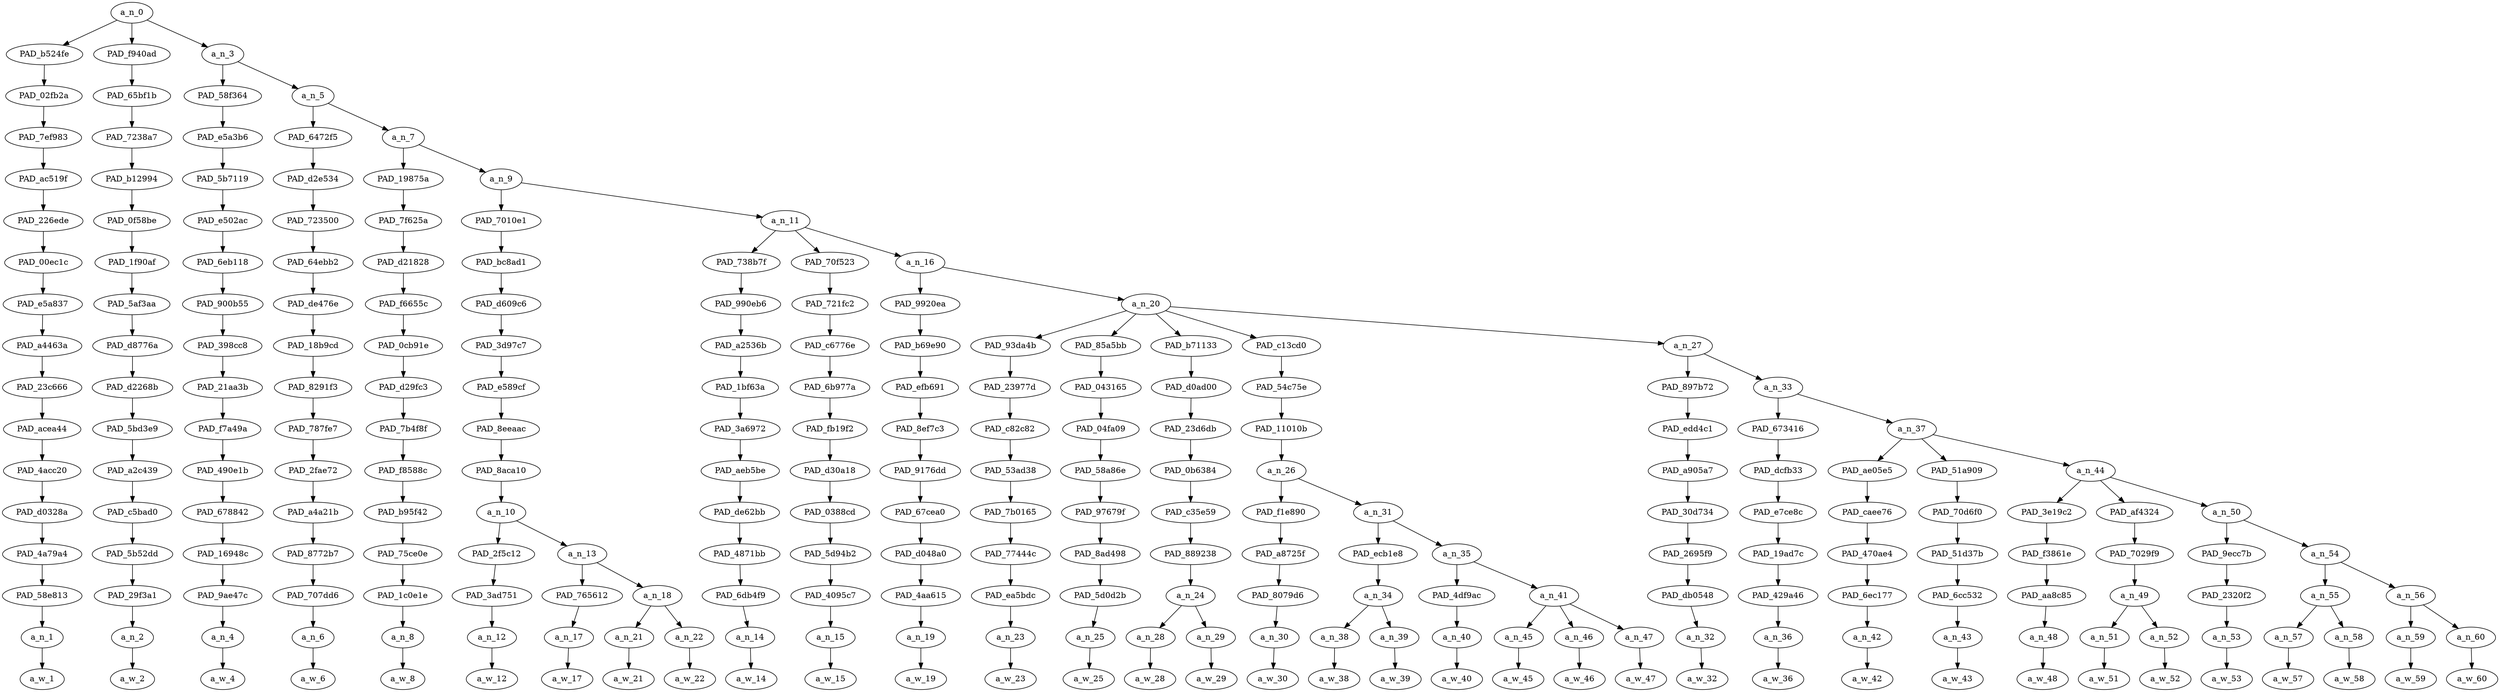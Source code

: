 strict digraph "" {
	a_n_0	[div_dir=1,
		index=0,
		level=16,
		pos="1.432836612654321,16!",
		text_span="[0, 1, 2, 3, 4, 5, 6, 7, 8, 9, 10, 11, 12, 13, 14, 15, 16, 17, 18, 19, 20, 21, 22, 23, 24, 25, 26, 27, 28, 29, 30, 31, 32, 33, 34]",
		value=1.00000000];
	PAD_b524fe	[div_dir=1,
		index=0,
		level=15,
		pos="0.0,15!",
		text_span="[0]",
		value=0.04572915];
	a_n_0 -> PAD_b524fe;
	PAD_f940ad	[div_dir=1,
		index=1,
		level=15,
		pos="1.0,15!",
		text_span="[1]",
		value=0.02197828];
	a_n_0 -> PAD_f940ad;
	a_n_3	[div_dir=1,
		index=2,
		level=15,
		pos="3.298509837962963,15!",
		text_span="[2, 3, 4, 5, 6, 7, 8, 9, 10, 11, 12, 13, 14, 15, 16, 17, 18, 19, 20, 21, 22, 23, 24, 25, 26, 27, 28, 29, 30, 31, 32, 33, 34]",
		value=0.93176189];
	a_n_0 -> a_n_3;
	PAD_02fb2a	[div_dir=1,
		index=0,
		level=14,
		pos="0.0,14!",
		text_span="[0]",
		value=0.04572915];
	PAD_b524fe -> PAD_02fb2a;
	PAD_7ef983	[div_dir=1,
		index=0,
		level=13,
		pos="0.0,13!",
		text_span="[0]",
		value=0.04572915];
	PAD_02fb2a -> PAD_7ef983;
	PAD_ac519f	[div_dir=1,
		index=0,
		level=12,
		pos="0.0,12!",
		text_span="[0]",
		value=0.04572915];
	PAD_7ef983 -> PAD_ac519f;
	PAD_226ede	[div_dir=1,
		index=0,
		level=11,
		pos="0.0,11!",
		text_span="[0]",
		value=0.04572915];
	PAD_ac519f -> PAD_226ede;
	PAD_00ec1c	[div_dir=1,
		index=0,
		level=10,
		pos="0.0,10!",
		text_span="[0]",
		value=0.04572915];
	PAD_226ede -> PAD_00ec1c;
	PAD_e5a837	[div_dir=1,
		index=0,
		level=9,
		pos="0.0,9!",
		text_span="[0]",
		value=0.04572915];
	PAD_00ec1c -> PAD_e5a837;
	PAD_a4463a	[div_dir=1,
		index=0,
		level=8,
		pos="0.0,8!",
		text_span="[0]",
		value=0.04572915];
	PAD_e5a837 -> PAD_a4463a;
	PAD_23c666	[div_dir=1,
		index=0,
		level=7,
		pos="0.0,7!",
		text_span="[0]",
		value=0.04572915];
	PAD_a4463a -> PAD_23c666;
	PAD_acea44	[div_dir=1,
		index=0,
		level=6,
		pos="0.0,6!",
		text_span="[0]",
		value=0.04572915];
	PAD_23c666 -> PAD_acea44;
	PAD_4acc20	[div_dir=1,
		index=0,
		level=5,
		pos="0.0,5!",
		text_span="[0]",
		value=0.04572915];
	PAD_acea44 -> PAD_4acc20;
	PAD_d0328a	[div_dir=1,
		index=0,
		level=4,
		pos="0.0,4!",
		text_span="[0]",
		value=0.04572915];
	PAD_4acc20 -> PAD_d0328a;
	PAD_4a79a4	[div_dir=1,
		index=0,
		level=3,
		pos="0.0,3!",
		text_span="[0]",
		value=0.04572915];
	PAD_d0328a -> PAD_4a79a4;
	PAD_58e813	[div_dir=1,
		index=0,
		level=2,
		pos="0.0,2!",
		text_span="[0]",
		value=0.04572915];
	PAD_4a79a4 -> PAD_58e813;
	a_n_1	[div_dir=1,
		index=0,
		level=1,
		pos="0.0,1!",
		text_span="[0]",
		value=0.04572915];
	PAD_58e813 -> a_n_1;
	a_w_1	[div_dir=0,
		index=0,
		level=0,
		pos="0,0!",
		text_span="[0]",
		value=yes];
	a_n_1 -> a_w_1;
	PAD_65bf1b	[div_dir=1,
		index=1,
		level=14,
		pos="1.0,14!",
		text_span="[1]",
		value=0.02197828];
	PAD_f940ad -> PAD_65bf1b;
	PAD_7238a7	[div_dir=1,
		index=1,
		level=13,
		pos="1.0,13!",
		text_span="[1]",
		value=0.02197828];
	PAD_65bf1b -> PAD_7238a7;
	PAD_b12994	[div_dir=1,
		index=1,
		level=12,
		pos="1.0,12!",
		text_span="[1]",
		value=0.02197828];
	PAD_7238a7 -> PAD_b12994;
	PAD_0f58be	[div_dir=1,
		index=1,
		level=11,
		pos="1.0,11!",
		text_span="[1]",
		value=0.02197828];
	PAD_b12994 -> PAD_0f58be;
	PAD_1f90af	[div_dir=1,
		index=1,
		level=10,
		pos="1.0,10!",
		text_span="[1]",
		value=0.02197828];
	PAD_0f58be -> PAD_1f90af;
	PAD_5af3aa	[div_dir=1,
		index=1,
		level=9,
		pos="1.0,9!",
		text_span="[1]",
		value=0.02197828];
	PAD_1f90af -> PAD_5af3aa;
	PAD_d8776a	[div_dir=1,
		index=1,
		level=8,
		pos="1.0,8!",
		text_span="[1]",
		value=0.02197828];
	PAD_5af3aa -> PAD_d8776a;
	PAD_d2268b	[div_dir=1,
		index=1,
		level=7,
		pos="1.0,7!",
		text_span="[1]",
		value=0.02197828];
	PAD_d8776a -> PAD_d2268b;
	PAD_5bd3e9	[div_dir=1,
		index=1,
		level=6,
		pos="1.0,6!",
		text_span="[1]",
		value=0.02197828];
	PAD_d2268b -> PAD_5bd3e9;
	PAD_a2c439	[div_dir=1,
		index=1,
		level=5,
		pos="1.0,5!",
		text_span="[1]",
		value=0.02197828];
	PAD_5bd3e9 -> PAD_a2c439;
	PAD_c5bad0	[div_dir=1,
		index=1,
		level=4,
		pos="1.0,4!",
		text_span="[1]",
		value=0.02197828];
	PAD_a2c439 -> PAD_c5bad0;
	PAD_5b52dd	[div_dir=1,
		index=1,
		level=3,
		pos="1.0,3!",
		text_span="[1]",
		value=0.02197828];
	PAD_c5bad0 -> PAD_5b52dd;
	PAD_29f3a1	[div_dir=1,
		index=1,
		level=2,
		pos="1.0,2!",
		text_span="[1]",
		value=0.02197828];
	PAD_5b52dd -> PAD_29f3a1;
	a_n_2	[div_dir=1,
		index=1,
		level=1,
		pos="1.0,1!",
		text_span="[1]",
		value=0.02197828];
	PAD_29f3a1 -> a_n_2;
	a_w_2	[div_dir=0,
		index=1,
		level=0,
		pos="1,0!",
		text_span="[1]",
		value=i];
	a_n_2 -> a_w_2;
	PAD_58f364	[div_dir=1,
		index=2,
		level=14,
		pos="2.0,14!",
		text_span="[2]",
		value=0.01793480];
	a_n_3 -> PAD_58f364;
	a_n_5	[div_dir=1,
		index=3,
		level=14,
		pos="4.597019675925926,14!",
		text_span="[3, 4, 5, 6, 7, 8, 9, 10, 11, 12, 13, 14, 15, 16, 17, 18, 19, 20, 21, 22, 23, 24, 25, 26, 27, 28, 29, 30, 31, 32, 33, 34]",
		value=0.91338262];
	a_n_3 -> a_n_5;
	PAD_e5a3b6	[div_dir=1,
		index=2,
		level=13,
		pos="2.0,13!",
		text_span="[2]",
		value=0.01793480];
	PAD_58f364 -> PAD_e5a3b6;
	PAD_5b7119	[div_dir=1,
		index=2,
		level=12,
		pos="2.0,12!",
		text_span="[2]",
		value=0.01793480];
	PAD_e5a3b6 -> PAD_5b7119;
	PAD_e502ac	[div_dir=1,
		index=2,
		level=11,
		pos="2.0,11!",
		text_span="[2]",
		value=0.01793480];
	PAD_5b7119 -> PAD_e502ac;
	PAD_6eb118	[div_dir=1,
		index=2,
		level=10,
		pos="2.0,10!",
		text_span="[2]",
		value=0.01793480];
	PAD_e502ac -> PAD_6eb118;
	PAD_900b55	[div_dir=1,
		index=2,
		level=9,
		pos="2.0,9!",
		text_span="[2]",
		value=0.01793480];
	PAD_6eb118 -> PAD_900b55;
	PAD_398cc8	[div_dir=1,
		index=2,
		level=8,
		pos="2.0,8!",
		text_span="[2]",
		value=0.01793480];
	PAD_900b55 -> PAD_398cc8;
	PAD_21aa3b	[div_dir=1,
		index=2,
		level=7,
		pos="2.0,7!",
		text_span="[2]",
		value=0.01793480];
	PAD_398cc8 -> PAD_21aa3b;
	PAD_f7a49a	[div_dir=1,
		index=2,
		level=6,
		pos="2.0,6!",
		text_span="[2]",
		value=0.01793480];
	PAD_21aa3b -> PAD_f7a49a;
	PAD_490e1b	[div_dir=1,
		index=2,
		level=5,
		pos="2.0,5!",
		text_span="[2]",
		value=0.01793480];
	PAD_f7a49a -> PAD_490e1b;
	PAD_678842	[div_dir=1,
		index=2,
		level=4,
		pos="2.0,4!",
		text_span="[2]",
		value=0.01793480];
	PAD_490e1b -> PAD_678842;
	PAD_16948c	[div_dir=1,
		index=2,
		level=3,
		pos="2.0,3!",
		text_span="[2]",
		value=0.01793480];
	PAD_678842 -> PAD_16948c;
	PAD_9ae47c	[div_dir=1,
		index=2,
		level=2,
		pos="2.0,2!",
		text_span="[2]",
		value=0.01793480];
	PAD_16948c -> PAD_9ae47c;
	a_n_4	[div_dir=1,
		index=2,
		level=1,
		pos="2.0,1!",
		text_span="[2]",
		value=0.01793480];
	PAD_9ae47c -> a_n_4;
	a_w_4	[div_dir=0,
		index=2,
		level=0,
		pos="2,0!",
		text_span="[2]",
		value=am];
	a_n_4 -> a_w_4;
	PAD_6472f5	[div_dir=1,
		index=3,
		level=13,
		pos="3.0,13!",
		text_span="[3]",
		value=0.01693119];
	a_n_5 -> PAD_6472f5;
	a_n_7	[div_dir=1,
		index=4,
		level=13,
		pos="6.194039351851853,13!",
		text_span="[4, 5, 6, 7, 8, 9, 10, 11, 12, 13, 14, 15, 16, 17, 18, 19, 20, 21, 22, 23, 24, 25, 26, 27, 28, 29, 30, 31, 32, 33, 34]",
		value=0.89601493];
	a_n_5 -> a_n_7;
	PAD_d2e534	[div_dir=1,
		index=3,
		level=12,
		pos="3.0,12!",
		text_span="[3]",
		value=0.01693119];
	PAD_6472f5 -> PAD_d2e534;
	PAD_723500	[div_dir=1,
		index=3,
		level=11,
		pos="3.0,11!",
		text_span="[3]",
		value=0.01693119];
	PAD_d2e534 -> PAD_723500;
	PAD_64ebb2	[div_dir=1,
		index=3,
		level=10,
		pos="3.0,10!",
		text_span="[3]",
		value=0.01693119];
	PAD_723500 -> PAD_64ebb2;
	PAD_de476e	[div_dir=1,
		index=3,
		level=9,
		pos="3.0,9!",
		text_span="[3]",
		value=0.01693119];
	PAD_64ebb2 -> PAD_de476e;
	PAD_18b9cd	[div_dir=1,
		index=3,
		level=8,
		pos="3.0,8!",
		text_span="[3]",
		value=0.01693119];
	PAD_de476e -> PAD_18b9cd;
	PAD_8291f3	[div_dir=1,
		index=3,
		level=7,
		pos="3.0,7!",
		text_span="[3]",
		value=0.01693119];
	PAD_18b9cd -> PAD_8291f3;
	PAD_787fe7	[div_dir=1,
		index=3,
		level=6,
		pos="3.0,6!",
		text_span="[3]",
		value=0.01693119];
	PAD_8291f3 -> PAD_787fe7;
	PAD_2fae72	[div_dir=1,
		index=3,
		level=5,
		pos="3.0,5!",
		text_span="[3]",
		value=0.01693119];
	PAD_787fe7 -> PAD_2fae72;
	PAD_a4a21b	[div_dir=1,
		index=3,
		level=4,
		pos="3.0,4!",
		text_span="[3]",
		value=0.01693119];
	PAD_2fae72 -> PAD_a4a21b;
	PAD_8772b7	[div_dir=1,
		index=3,
		level=3,
		pos="3.0,3!",
		text_span="[3]",
		value=0.01693119];
	PAD_a4a21b -> PAD_8772b7;
	PAD_707dd6	[div_dir=1,
		index=3,
		level=2,
		pos="3.0,2!",
		text_span="[3]",
		value=0.01693119];
	PAD_8772b7 -> PAD_707dd6;
	a_n_6	[div_dir=1,
		index=3,
		level=1,
		pos="3.0,1!",
		text_span="[3]",
		value=0.01693119];
	PAD_707dd6 -> a_n_6;
	a_w_6	[div_dir=0,
		index=3,
		level=0,
		pos="3,0!",
		text_span="[3]",
		value=sure];
	a_n_6 -> a_w_6;
	PAD_19875a	[div_dir=1,
		index=4,
		level=12,
		pos="4.0,12!",
		text_span="[4]",
		value=0.01624792];
	a_n_7 -> PAD_19875a;
	a_n_9	[div_dir=1,
		index=5,
		level=12,
		pos="8.388078703703705,12!",
		text_span="[5, 6, 7, 8, 9, 10, 11, 12, 13, 14, 15, 16, 17, 18, 19, 20, 21, 22, 23, 24, 25, 26, 27, 28, 29, 30, 31, 32, 33, 34]",
		value=0.87933025];
	a_n_7 -> a_n_9;
	PAD_7f625a	[div_dir=1,
		index=4,
		level=11,
		pos="4.0,11!",
		text_span="[4]",
		value=0.01624792];
	PAD_19875a -> PAD_7f625a;
	PAD_d21828	[div_dir=1,
		index=4,
		level=10,
		pos="4.0,10!",
		text_span="[4]",
		value=0.01624792];
	PAD_7f625a -> PAD_d21828;
	PAD_f6655c	[div_dir=1,
		index=4,
		level=9,
		pos="4.0,9!",
		text_span="[4]",
		value=0.01624792];
	PAD_d21828 -> PAD_f6655c;
	PAD_0cb91e	[div_dir=1,
		index=4,
		level=8,
		pos="4.0,8!",
		text_span="[4]",
		value=0.01624792];
	PAD_f6655c -> PAD_0cb91e;
	PAD_d29fc3	[div_dir=1,
		index=4,
		level=7,
		pos="4.0,7!",
		text_span="[4]",
		value=0.01624792];
	PAD_0cb91e -> PAD_d29fc3;
	PAD_7b4f8f	[div_dir=1,
		index=4,
		level=6,
		pos="4.0,6!",
		text_span="[4]",
		value=0.01624792];
	PAD_d29fc3 -> PAD_7b4f8f;
	PAD_f8588c	[div_dir=1,
		index=4,
		level=5,
		pos="4.0,5!",
		text_span="[4]",
		value=0.01624792];
	PAD_7b4f8f -> PAD_f8588c;
	PAD_b95f42	[div_dir=1,
		index=4,
		level=4,
		pos="4.0,4!",
		text_span="[4]",
		value=0.01624792];
	PAD_f8588c -> PAD_b95f42;
	PAD_75ce0e	[div_dir=1,
		index=4,
		level=3,
		pos="4.0,3!",
		text_span="[4]",
		value=0.01624792];
	PAD_b95f42 -> PAD_75ce0e;
	PAD_1c0e1e	[div_dir=1,
		index=4,
		level=2,
		pos="4.0,2!",
		text_span="[4]",
		value=0.01624792];
	PAD_75ce0e -> PAD_1c0e1e;
	a_n_8	[div_dir=1,
		index=4,
		level=1,
		pos="4.0,1!",
		text_span="[4]",
		value=0.01624792];
	PAD_1c0e1e -> a_n_8;
	a_w_8	[div_dir=0,
		index=4,
		level=0,
		pos="4,0!",
		text_span="[4]",
		value=that];
	a_n_8 -> a_w_8;
	PAD_7010e1	[div_dir=1,
		index=5,
		level=11,
		pos="5.875,11!",
		text_span="[5, 6, 7, 8]",
		value=0.22689272];
	a_n_9 -> PAD_7010e1;
	a_n_11	[div_dir=1,
		index=6,
		level=11,
		pos="10.901157407407409,11!",
		text_span="[9, 10, 11, 12, 13, 14, 15, 16, 17, 18, 19, 20, 21, 22, 23, 24, 25, 26, 27, 28, 29, 30, 31, 32, 33, 34]",
		value=0.65201121];
	a_n_9 -> a_n_11;
	PAD_bc8ad1	[div_dir=1,
		index=5,
		level=10,
		pos="5.875,10!",
		text_span="[5, 6, 7, 8]",
		value=0.22689272];
	PAD_7010e1 -> PAD_bc8ad1;
	PAD_d609c6	[div_dir=1,
		index=5,
		level=9,
		pos="5.875,9!",
		text_span="[5, 6, 7, 8]",
		value=0.22689272];
	PAD_bc8ad1 -> PAD_d609c6;
	PAD_3d97c7	[div_dir=1,
		index=5,
		level=8,
		pos="5.875,8!",
		text_span="[5, 6, 7, 8]",
		value=0.22689272];
	PAD_d609c6 -> PAD_3d97c7;
	PAD_e589cf	[div_dir=1,
		index=5,
		level=7,
		pos="5.875,7!",
		text_span="[5, 6, 7, 8]",
		value=0.22689272];
	PAD_3d97c7 -> PAD_e589cf;
	PAD_8eeaac	[div_dir=1,
		index=5,
		level=6,
		pos="5.875,6!",
		text_span="[5, 6, 7, 8]",
		value=0.22689272];
	PAD_e589cf -> PAD_8eeaac;
	PAD_8aca10	[div_dir=1,
		index=5,
		level=5,
		pos="5.875,5!",
		text_span="[5, 6, 7, 8]",
		value=0.22689272];
	PAD_8eeaac -> PAD_8aca10;
	a_n_10	[div_dir=1,
		index=5,
		level=4,
		pos="5.875,4!",
		text_span="[5, 6, 7, 8]",
		value=0.22689272];
	PAD_8aca10 -> a_n_10;
	PAD_2f5c12	[div_dir=-1,
		index=5,
		level=3,
		pos="5.0,3!",
		text_span="[5]",
		value=0.03146222];
	a_n_10 -> PAD_2f5c12;
	a_n_13	[div_dir=1,
		index=6,
		level=3,
		pos="6.75,3!",
		text_span="[6, 7, 8]",
		value=0.19479037];
	a_n_10 -> a_n_13;
	PAD_3ad751	[div_dir=-1,
		index=5,
		level=2,
		pos="5.0,2!",
		text_span="[5]",
		value=0.03146222];
	PAD_2f5c12 -> PAD_3ad751;
	a_n_12	[div_dir=-1,
		index=5,
		level=1,
		pos="5.0,1!",
		text_span="[5]",
		value=0.03146222];
	PAD_3ad751 -> a_n_12;
	a_w_12	[div_dir=0,
		index=5,
		level=0,
		pos="5,0!",
		text_span="[5]",
		value=bands];
	a_n_12 -> a_w_12;
	PAD_765612	[div_dir=1,
		index=6,
		level=2,
		pos="6.0,2!",
		text_span="[6]",
		value=0.02384973];
	a_n_13 -> PAD_765612;
	a_n_18	[div_dir=1,
		index=7,
		level=2,
		pos="7.5,2!",
		text_span="[7, 8]",
		value=0.17016200];
	a_n_13 -> a_n_18;
	a_n_17	[div_dir=1,
		index=6,
		level=1,
		pos="6.0,1!",
		text_span="[6]",
		value=0.02384973];
	PAD_765612 -> a_n_17;
	a_w_17	[div_dir=0,
		index=6,
		level=0,
		pos="6,0!",
		text_span="[6]",
		value=of];
	a_n_17 -> a_w_17;
	a_n_21	[div_dir=1,
		index=7,
		level=1,
		pos="7.0,1!",
		text_span="[7]",
		value=0.07941453];
	a_n_18 -> a_n_21;
	a_n_22	[div_dir=1,
		index=8,
		level=1,
		pos="8.0,1!",
		text_span="[8]",
		value=0.08993222];
	a_n_18 -> a_n_22;
	a_w_21	[div_dir=0,
		index=7,
		level=0,
		pos="7,0!",
		text_span="[7]",
		value=feral];
	a_n_21 -> a_w_21;
	a_w_22	[div_dir=0,
		index=8,
		level=0,
		pos="8,0!",
		text_span="[8]",
		value=blacks];
	a_n_22 -> a_w_22;
	PAD_738b7f	[div_dir=-1,
		index=6,
		level=10,
		pos="9.0,10!",
		text_span="[9]",
		value=0.02023220];
	a_n_11 -> PAD_738b7f;
	PAD_70f523	[div_dir=-1,
		index=7,
		level=10,
		pos="10.0,10!",
		text_span="[10]",
		value=0.01215630];
	a_n_11 -> PAD_70f523;
	a_n_16	[div_dir=1,
		index=8,
		level=10,
		pos="13.703472222222222,10!",
		text_span="[11, 12, 13, 14, 15, 16, 17, 18, 19, 20, 21, 22, 23, 24, 25, 26, 27, 28, 29, 30, 31, 32, 33, 34]",
		value=0.61938948];
	a_n_11 -> a_n_16;
	PAD_990eb6	[div_dir=-1,
		index=6,
		level=9,
		pos="9.0,9!",
		text_span="[9]",
		value=0.02023220];
	PAD_738b7f -> PAD_990eb6;
	PAD_a2536b	[div_dir=-1,
		index=6,
		level=8,
		pos="9.0,8!",
		text_span="[9]",
		value=0.02023220];
	PAD_990eb6 -> PAD_a2536b;
	PAD_1bf63a	[div_dir=-1,
		index=6,
		level=7,
		pos="9.0,7!",
		text_span="[9]",
		value=0.02023220];
	PAD_a2536b -> PAD_1bf63a;
	PAD_3a6972	[div_dir=-1,
		index=6,
		level=6,
		pos="9.0,6!",
		text_span="[9]",
		value=0.02023220];
	PAD_1bf63a -> PAD_3a6972;
	PAD_aeb5be	[div_dir=-1,
		index=6,
		level=5,
		pos="9.0,5!",
		text_span="[9]",
		value=0.02023220];
	PAD_3a6972 -> PAD_aeb5be;
	PAD_de62bb	[div_dir=-1,
		index=6,
		level=4,
		pos="9.0,4!",
		text_span="[9]",
		value=0.02023220];
	PAD_aeb5be -> PAD_de62bb;
	PAD_4871bb	[div_dir=-1,
		index=7,
		level=3,
		pos="9.0,3!",
		text_span="[9]",
		value=0.02023220];
	PAD_de62bb -> PAD_4871bb;
	PAD_6db4f9	[div_dir=-1,
		index=8,
		level=2,
		pos="9.0,2!",
		text_span="[9]",
		value=0.02023220];
	PAD_4871bb -> PAD_6db4f9;
	a_n_14	[div_dir=-1,
		index=9,
		level=1,
		pos="9.0,1!",
		text_span="[9]",
		value=0.02023220];
	PAD_6db4f9 -> a_n_14;
	a_w_14	[div_dir=0,
		index=9,
		level=0,
		pos="9,0!",
		text_span="[9]",
		value=would];
	a_n_14 -> a_w_14;
	PAD_721fc2	[div_dir=-1,
		index=7,
		level=9,
		pos="10.0,9!",
		text_span="[10]",
		value=0.01215630];
	PAD_70f523 -> PAD_721fc2;
	PAD_c6776e	[div_dir=-1,
		index=7,
		level=8,
		pos="10.0,8!",
		text_span="[10]",
		value=0.01215630];
	PAD_721fc2 -> PAD_c6776e;
	PAD_6b977a	[div_dir=-1,
		index=7,
		level=7,
		pos="10.0,7!",
		text_span="[10]",
		value=0.01215630];
	PAD_c6776e -> PAD_6b977a;
	PAD_fb19f2	[div_dir=-1,
		index=7,
		level=6,
		pos="10.0,6!",
		text_span="[10]",
		value=0.01215630];
	PAD_6b977a -> PAD_fb19f2;
	PAD_d30a18	[div_dir=-1,
		index=7,
		level=5,
		pos="10.0,5!",
		text_span="[10]",
		value=0.01215630];
	PAD_fb19f2 -> PAD_d30a18;
	PAD_0388cd	[div_dir=-1,
		index=7,
		level=4,
		pos="10.0,4!",
		text_span="[10]",
		value=0.01215630];
	PAD_d30a18 -> PAD_0388cd;
	PAD_5d94b2	[div_dir=-1,
		index=8,
		level=3,
		pos="10.0,3!",
		text_span="[10]",
		value=0.01215630];
	PAD_0388cd -> PAD_5d94b2;
	PAD_4095c7	[div_dir=-1,
		index=9,
		level=2,
		pos="10.0,2!",
		text_span="[10]",
		value=0.01215630];
	PAD_5d94b2 -> PAD_4095c7;
	a_n_15	[div_dir=-1,
		index=10,
		level=1,
		pos="10.0,1!",
		text_span="[10]",
		value=0.01215630];
	PAD_4095c7 -> a_n_15;
	a_w_15	[div_dir=0,
		index=10,
		level=0,
		pos="10,0!",
		text_span="[10]",
		value=not];
	a_n_15 -> a_w_15;
	PAD_9920ea	[div_dir=1,
		index=8,
		level=9,
		pos="11.0,9!",
		text_span="[11]",
		value=0.01302966];
	a_n_16 -> PAD_9920ea;
	a_n_20	[div_dir=1,
		index=9,
		level=9,
		pos="16.406944444444445,9!",
		text_span="[12, 13, 14, 15, 16, 17, 18, 19, 20, 21, 22, 23, 24, 25, 26, 27, 28, 29, 30, 31, 32, 33, 34]",
		value=0.60609615];
	a_n_16 -> a_n_20;
	PAD_b69e90	[div_dir=1,
		index=8,
		level=8,
		pos="11.0,8!",
		text_span="[11]",
		value=0.01302966];
	PAD_9920ea -> PAD_b69e90;
	PAD_efb691	[div_dir=1,
		index=8,
		level=7,
		pos="11.0,7!",
		text_span="[11]",
		value=0.01302966];
	PAD_b69e90 -> PAD_efb691;
	PAD_8ef7c3	[div_dir=1,
		index=8,
		level=6,
		pos="11.0,6!",
		text_span="[11]",
		value=0.01302966];
	PAD_efb691 -> PAD_8ef7c3;
	PAD_9176dd	[div_dir=1,
		index=8,
		level=5,
		pos="11.0,5!",
		text_span="[11]",
		value=0.01302966];
	PAD_8ef7c3 -> PAD_9176dd;
	PAD_67cea0	[div_dir=1,
		index=8,
		level=4,
		pos="11.0,4!",
		text_span="[11]",
		value=0.01302966];
	PAD_9176dd -> PAD_67cea0;
	PAD_d048a0	[div_dir=1,
		index=9,
		level=3,
		pos="11.0,3!",
		text_span="[11]",
		value=0.01302966];
	PAD_67cea0 -> PAD_d048a0;
	PAD_4aa615	[div_dir=1,
		index=10,
		level=2,
		pos="11.0,2!",
		text_span="[11]",
		value=0.01302966];
	PAD_d048a0 -> PAD_4aa615;
	a_n_19	[div_dir=1,
		index=11,
		level=1,
		pos="11.0,1!",
		text_span="[11]",
		value=0.01302966];
	PAD_4aa615 -> a_n_19;
	a_w_19	[div_dir=0,
		index=11,
		level=0,
		pos="11,0!",
		text_span="[11]",
		value=be];
	a_n_19 -> a_w_19;
	PAD_93da4b	[div_dir=1,
		index=9,
		level=8,
		pos="12.0,8!",
		text_span="[12]",
		value=0.02314840];
	a_n_20 -> PAD_93da4b;
	PAD_85a5bb	[div_dir=1,
		index=11,
		level=8,
		pos="15.0,8!",
		text_span="[15]",
		value=0.01478018];
	a_n_20 -> PAD_85a5bb;
	PAD_b71133	[div_dir=1,
		index=10,
		level=8,
		pos="13.5,8!",
		text_span="[13, 14]",
		value=0.02896435];
	a_n_20 -> PAD_b71133;
	PAD_c13cd0	[div_dir=1,
		index=12,
		level=8,
		pos="17.375,8!",
		text_span="[16, 17, 18, 19, 20, 21, 22]",
		value=0.23385104];
	a_n_20 -> PAD_c13cd0;
	a_n_27	[div_dir=1,
		index=13,
		level=8,
		pos="24.15972222222222,8!",
		text_span="[23, 24, 25, 26, 27, 28, 29, 30, 31, 32, 33, 34]",
		value=0.30508536];
	a_n_20 -> a_n_27;
	PAD_23977d	[div_dir=1,
		index=9,
		level=7,
		pos="12.0,7!",
		text_span="[12]",
		value=0.02314840];
	PAD_93da4b -> PAD_23977d;
	PAD_c82c82	[div_dir=1,
		index=9,
		level=6,
		pos="12.0,6!",
		text_span="[12]",
		value=0.02314840];
	PAD_23977d -> PAD_c82c82;
	PAD_53ad38	[div_dir=1,
		index=9,
		level=5,
		pos="12.0,5!",
		text_span="[12]",
		value=0.02314840];
	PAD_c82c82 -> PAD_53ad38;
	PAD_7b0165	[div_dir=1,
		index=9,
		level=4,
		pos="12.0,4!",
		text_span="[12]",
		value=0.02314840];
	PAD_53ad38 -> PAD_7b0165;
	PAD_77444c	[div_dir=1,
		index=10,
		level=3,
		pos="12.0,3!",
		text_span="[12]",
		value=0.02314840];
	PAD_7b0165 -> PAD_77444c;
	PAD_ea5bdc	[div_dir=1,
		index=11,
		level=2,
		pos="12.0,2!",
		text_span="[12]",
		value=0.02314840];
	PAD_77444c -> PAD_ea5bdc;
	a_n_23	[div_dir=1,
		index=12,
		level=1,
		pos="12.0,1!",
		text_span="[12]",
		value=0.02314840];
	PAD_ea5bdc -> a_n_23;
	a_w_23	[div_dir=0,
		index=12,
		level=0,
		pos="12,0!",
		text_span="[12]",
		value=blowing];
	a_n_23 -> a_w_23;
	PAD_043165	[div_dir=1,
		index=11,
		level=7,
		pos="15.0,7!",
		text_span="[15]",
		value=0.01478018];
	PAD_85a5bb -> PAD_043165;
	PAD_04fa09	[div_dir=1,
		index=11,
		level=6,
		pos="15.0,6!",
		text_span="[15]",
		value=0.01478018];
	PAD_043165 -> PAD_04fa09;
	PAD_58a86e	[div_dir=1,
		index=11,
		level=5,
		pos="15.0,5!",
		text_span="[15]",
		value=0.01478018];
	PAD_04fa09 -> PAD_58a86e;
	PAD_97679f	[div_dir=1,
		index=11,
		level=4,
		pos="15.0,4!",
		text_span="[15]",
		value=0.01478018];
	PAD_58a86e -> PAD_97679f;
	PAD_8ad498	[div_dir=1,
		index=12,
		level=3,
		pos="15.0,3!",
		text_span="[15]",
		value=0.01478018];
	PAD_97679f -> PAD_8ad498;
	PAD_5d0d2b	[div_dir=1,
		index=13,
		level=2,
		pos="15.0,2!",
		text_span="[15]",
		value=0.01478018];
	PAD_8ad498 -> PAD_5d0d2b;
	a_n_25	[div_dir=1,
		index=15,
		level=1,
		pos="15.0,1!",
		text_span="[15]",
		value=0.01478018];
	PAD_5d0d2b -> a_n_25;
	a_w_25	[div_dir=0,
		index=15,
		level=0,
		pos="15,0!",
		text_span="[15]",
		value=away];
	a_n_25 -> a_w_25;
	PAD_d0ad00	[div_dir=1,
		index=10,
		level=7,
		pos="13.5,7!",
		text_span="[13, 14]",
		value=0.02896435];
	PAD_b71133 -> PAD_d0ad00;
	PAD_23d6db	[div_dir=1,
		index=10,
		level=6,
		pos="13.5,6!",
		text_span="[13, 14]",
		value=0.02896435];
	PAD_d0ad00 -> PAD_23d6db;
	PAD_0b6384	[div_dir=1,
		index=10,
		level=5,
		pos="13.5,5!",
		text_span="[13, 14]",
		value=0.02896435];
	PAD_23d6db -> PAD_0b6384;
	PAD_c35e59	[div_dir=1,
		index=10,
		level=4,
		pos="13.5,4!",
		text_span="[13, 14]",
		value=0.02896435];
	PAD_0b6384 -> PAD_c35e59;
	PAD_889238	[div_dir=1,
		index=11,
		level=3,
		pos="13.5,3!",
		text_span="[13, 14]",
		value=0.02896435];
	PAD_c35e59 -> PAD_889238;
	a_n_24	[div_dir=1,
		index=12,
		level=2,
		pos="13.5,2!",
		text_span="[13, 14]",
		value=0.02896435];
	PAD_889238 -> a_n_24;
	a_n_28	[div_dir=1,
		index=13,
		level=1,
		pos="13.0,1!",
		text_span="[13]",
		value=0.01428288];
	a_n_24 -> a_n_28;
	a_n_29	[div_dir=1,
		index=14,
		level=1,
		pos="14.0,1!",
		text_span="[14]",
		value=0.01463657];
	a_n_24 -> a_n_29;
	a_w_28	[div_dir=0,
		index=13,
		level=0,
		pos="13,0!",
		text_span="[13]",
		value=each];
	a_n_28 -> a_w_28;
	a_w_29	[div_dir=0,
		index=14,
		level=0,
		pos="14,0!",
		text_span="[14]",
		value=other];
	a_n_29 -> a_w_29;
	PAD_54c75e	[div_dir=1,
		index=12,
		level=7,
		pos="17.375,7!",
		text_span="[16, 17, 18, 19, 20, 21, 22]",
		value=0.23385104];
	PAD_c13cd0 -> PAD_54c75e;
	PAD_11010b	[div_dir=1,
		index=12,
		level=6,
		pos="17.375,6!",
		text_span="[16, 17, 18, 19, 20, 21, 22]",
		value=0.23385104];
	PAD_54c75e -> PAD_11010b;
	a_n_26	[div_dir=1,
		index=12,
		level=5,
		pos="17.375,5!",
		text_span="[16, 17, 18, 19, 20, 21, 22]",
		value=0.23385104];
	PAD_11010b -> a_n_26;
	PAD_f1e890	[div_dir=1,
		index=12,
		level=4,
		pos="16.0,4!",
		text_span="[16]",
		value=0.01762250];
	a_n_26 -> PAD_f1e890;
	a_n_31	[div_dir=1,
		index=13,
		level=4,
		pos="18.75,4!",
		text_span="[17, 18, 19, 20, 21, 22]",
		value=0.21617875];
	a_n_26 -> a_n_31;
	PAD_a8725f	[div_dir=1,
		index=13,
		level=3,
		pos="16.0,3!",
		text_span="[16]",
		value=0.01762250];
	PAD_f1e890 -> PAD_a8725f;
	PAD_8079d6	[div_dir=1,
		index=14,
		level=2,
		pos="16.0,2!",
		text_span="[16]",
		value=0.01762250];
	PAD_a8725f -> PAD_8079d6;
	a_n_30	[div_dir=1,
		index=16,
		level=1,
		pos="16.0,1!",
		text_span="[16]",
		value=0.01762250];
	PAD_8079d6 -> a_n_30;
	a_w_30	[div_dir=0,
		index=16,
		level=0,
		pos="16,0!",
		text_span="[16]",
		value=over];
	a_n_30 -> a_w_30;
	PAD_ecb1e8	[div_dir=1,
		index=14,
		level=3,
		pos="17.5,3!",
		text_span="[17, 18]",
		value=0.06413698];
	a_n_31 -> PAD_ecb1e8;
	a_n_35	[div_dir=1,
		index=15,
		level=3,
		pos="20.0,3!",
		text_span="[19, 20, 21, 22]",
		value=0.15201845];
	a_n_31 -> a_n_35;
	a_n_34	[div_dir=1,
		index=15,
		level=2,
		pos="17.5,2!",
		text_span="[17, 18]",
		value=0.06413698];
	PAD_ecb1e8 -> a_n_34;
	a_n_38	[div_dir=1,
		index=17,
		level=1,
		pos="17.0,1!",
		text_span="[17]",
		value=0.04003449];
	a_n_34 -> a_n_38;
	a_n_39	[div_dir=-1,
		index=18,
		level=1,
		pos="18.0,1!",
		text_span="[18]",
		value=0.02409465];
	a_n_34 -> a_n_39;
	a_w_38	[div_dir=0,
		index=17,
		level=0,
		pos="17,0!",
		text_span="[17]",
		value=gang];
	a_n_38 -> a_w_38;
	a_w_39	[div_dir=0,
		index=18,
		level=0,
		pos="18,0!",
		text_span="[18]",
		value=territory];
	a_n_39 -> a_w_39;
	PAD_4df9ac	[div_dir=-1,
		index=16,
		level=2,
		pos="19.0,2!",
		text_span="[19]",
		value=0.01689284];
	a_n_35 -> PAD_4df9ac;
	a_n_41	[div_dir=1,
		index=17,
		level=2,
		pos="21.0,2!",
		text_span="[20, 21, 22]",
		value=0.13510333];
	a_n_35 -> a_n_41;
	a_n_40	[div_dir=-1,
		index=19,
		level=1,
		pos="19.0,1!",
		text_span="[19]",
		value=0.01689284];
	PAD_4df9ac -> a_n_40;
	a_w_40	[div_dir=0,
		index=19,
		level=0,
		pos="19,0!",
		text_span="[19]",
		value=in];
	a_n_40 -> a_w_40;
	a_n_45	[div_dir=1,
		index=20,
		level=1,
		pos="20.0,1!",
		text_span="[20]",
		value=0.05358784];
	a_n_41 -> a_n_45;
	a_n_46	[div_dir=-1,
		index=21,
		level=1,
		pos="21.0,1!",
		text_span="[21]",
		value=0.02562111];
	a_n_41 -> a_n_46;
	a_n_47	[div_dir=1,
		index=22,
		level=1,
		pos="22.0,1!",
		text_span="[22]",
		value=0.05586259];
	a_n_41 -> a_n_47;
	a_w_45	[div_dir=0,
		index=20,
		level=0,
		pos="20,0!",
		text_span="[20]",
		value=blighted];
	a_n_45 -> a_w_45;
	a_w_46	[div_dir=0,
		index=21,
		level=0,
		pos="21,0!",
		text_span="[21]",
		value=urban];
	a_n_46 -> a_w_46;
	a_w_47	[div_dir=0,
		index=22,
		level=0,
		pos="22,0!",
		text_span="[22]",
		value=ghettos];
	a_n_47 -> a_w_47;
	PAD_897b72	[div_dir=1,
		index=13,
		level=7,
		pos="23.0,7!",
		text_span="[23]",
		value=0.01621037];
	a_n_27 -> PAD_897b72;
	a_n_33	[div_dir=1,
		index=14,
		level=7,
		pos="25.319444444444443,7!",
		text_span="[24, 25, 26, 27, 28, 29, 30, 31, 32, 33, 34]",
		value=0.28857821];
	a_n_27 -> a_n_33;
	PAD_edd4c1	[div_dir=1,
		index=13,
		level=6,
		pos="23.0,6!",
		text_span="[23]",
		value=0.01621037];
	PAD_897b72 -> PAD_edd4c1;
	PAD_a905a7	[div_dir=1,
		index=13,
		level=5,
		pos="23.0,5!",
		text_span="[23]",
		value=0.01621037];
	PAD_edd4c1 -> PAD_a905a7;
	PAD_30d734	[div_dir=1,
		index=14,
		level=4,
		pos="23.0,4!",
		text_span="[23]",
		value=0.01621037];
	PAD_a905a7 -> PAD_30d734;
	PAD_2695f9	[div_dir=1,
		index=16,
		level=3,
		pos="23.0,3!",
		text_span="[23]",
		value=0.01621037];
	PAD_30d734 -> PAD_2695f9;
	PAD_db0548	[div_dir=1,
		index=18,
		level=2,
		pos="23.0,2!",
		text_span="[23]",
		value=0.01621037];
	PAD_2695f9 -> PAD_db0548;
	a_n_32	[div_dir=1,
		index=23,
		level=1,
		pos="23.0,1!",
		text_span="[23]",
		value=0.01621037];
	PAD_db0548 -> a_n_32;
	a_w_32	[div_dir=0,
		index=23,
		level=0,
		pos="23,0!",
		text_span="[23]",
		value=if];
	a_n_32 -> a_w_32;
	PAD_673416	[div_dir=1,
		index=14,
		level=6,
		pos="24.0,6!",
		text_span="[24]",
		value=0.01713695];
	a_n_33 -> PAD_673416;
	a_n_37	[div_dir=1,
		index=15,
		level=6,
		pos="26.63888888888889,6!",
		text_span="[25, 26, 27, 28, 29, 30, 31, 32, 33, 34]",
		value=0.27116317];
	a_n_33 -> a_n_37;
	PAD_dcfb33	[div_dir=1,
		index=14,
		level=5,
		pos="24.0,5!",
		text_span="[24]",
		value=0.01713695];
	PAD_673416 -> PAD_dcfb33;
	PAD_e7ce8c	[div_dir=1,
		index=15,
		level=4,
		pos="24.0,4!",
		text_span="[24]",
		value=0.01713695];
	PAD_dcfb33 -> PAD_e7ce8c;
	PAD_19ad7c	[div_dir=1,
		index=17,
		level=3,
		pos="24.0,3!",
		text_span="[24]",
		value=0.01713695];
	PAD_e7ce8c -> PAD_19ad7c;
	PAD_429a46	[div_dir=1,
		index=19,
		level=2,
		pos="24.0,2!",
		text_span="[24]",
		value=0.01713695];
	PAD_19ad7c -> PAD_429a46;
	a_n_36	[div_dir=1,
		index=24,
		level=1,
		pos="24.0,1!",
		text_span="[24]",
		value=0.01713695];
	PAD_429a46 -> a_n_36;
	a_w_36	[div_dir=0,
		index=24,
		level=0,
		pos="24,0!",
		text_span="[24]",
		value=they];
	a_n_36 -> a_w_36;
	PAD_ae05e5	[div_dir=1,
		index=15,
		level=5,
		pos="25.0,5!",
		text_span="[25]",
		value=0.01585025];
	a_n_37 -> PAD_ae05e5;
	PAD_51a909	[div_dir=-1,
		index=16,
		level=5,
		pos="26.0,5!",
		text_span="[26]",
		value=0.01389068];
	a_n_37 -> PAD_51a909;
	a_n_44	[div_dir=1,
		index=17,
		level=5,
		pos="28.916666666666668,5!",
		text_span="[27, 28, 29, 30, 31, 32, 33, 34]",
		value=0.24115584];
	a_n_37 -> a_n_44;
	PAD_caee76	[div_dir=1,
		index=16,
		level=4,
		pos="25.0,4!",
		text_span="[25]",
		value=0.01585025];
	PAD_ae05e5 -> PAD_caee76;
	PAD_470ae4	[div_dir=1,
		index=18,
		level=3,
		pos="25.0,3!",
		text_span="[25]",
		value=0.01585025];
	PAD_caee76 -> PAD_470ae4;
	PAD_6ec177	[div_dir=1,
		index=20,
		level=2,
		pos="25.0,2!",
		text_span="[25]",
		value=0.01585025];
	PAD_470ae4 -> PAD_6ec177;
	a_n_42	[div_dir=1,
		index=25,
		level=1,
		pos="25.0,1!",
		text_span="[25]",
		value=0.01585025];
	PAD_6ec177 -> a_n_42;
	a_w_42	[div_dir=0,
		index=25,
		level=0,
		pos="25,0!",
		text_span="[25]",
		value=had];
	a_n_42 -> a_w_42;
	PAD_70d6f0	[div_dir=-1,
		index=17,
		level=4,
		pos="26.0,4!",
		text_span="[26]",
		value=0.01389068];
	PAD_51a909 -> PAD_70d6f0;
	PAD_51d37b	[div_dir=-1,
		index=19,
		level=3,
		pos="26.0,3!",
		text_span="[26]",
		value=0.01389068];
	PAD_70d6f0 -> PAD_51d37b;
	PAD_6cc532	[div_dir=-1,
		index=21,
		level=2,
		pos="26.0,2!",
		text_span="[26]",
		value=0.01389068];
	PAD_51d37b -> PAD_6cc532;
	a_n_43	[div_dir=-1,
		index=26,
		level=1,
		pos="26.0,1!",
		text_span="[26]",
		value=0.01389068];
	PAD_6cc532 -> a_n_43;
	a_w_43	[div_dir=0,
		index=26,
		level=0,
		pos="26,0!",
		text_span="[26]",
		value=not1];
	a_n_43 -> a_w_43;
	PAD_3e19c2	[div_dir=1,
		index=18,
		level=4,
		pos="27.0,4!",
		text_span="[27]",
		value=0.01828506];
	a_n_44 -> PAD_3e19c2;
	PAD_af4324	[div_dir=1,
		index=19,
		level=4,
		pos="28.5,4!",
		text_span="[28, 29]",
		value=0.03962525];
	a_n_44 -> PAD_af4324;
	a_n_50	[div_dir=1,
		index=20,
		level=4,
		pos="31.25,4!",
		text_span="[30, 31, 32, 33, 34]",
		value=0.18296320];
	a_n_44 -> a_n_50;
	PAD_f3861e	[div_dir=1,
		index=20,
		level=3,
		pos="27.0,3!",
		text_span="[27]",
		value=0.01828506];
	PAD_3e19c2 -> PAD_f3861e;
	PAD_aa8c85	[div_dir=1,
		index=22,
		level=2,
		pos="27.0,2!",
		text_span="[27]",
		value=0.01828506];
	PAD_f3861e -> PAD_aa8c85;
	a_n_48	[div_dir=1,
		index=27,
		level=1,
		pos="27.0,1!",
		text_span="[27]",
		value=0.01828506];
	PAD_aa8c85 -> a_n_48;
	a_w_48	[div_dir=0,
		index=27,
		level=0,
		pos="27,0!",
		text_span="[27]",
		value=gotten];
	a_n_48 -> a_w_48;
	PAD_7029f9	[div_dir=1,
		index=21,
		level=3,
		pos="28.5,3!",
		text_span="[28, 29]",
		value=0.03962525];
	PAD_af4324 -> PAD_7029f9;
	a_n_49	[div_dir=1,
		index=23,
		level=2,
		pos="28.5,2!",
		text_span="[28, 29]",
		value=0.03962525];
	PAD_7029f9 -> a_n_49;
	a_n_51	[div_dir=1,
		index=28,
		level=1,
		pos="28.0,1!",
		text_span="[28]",
		value=0.02145129];
	a_n_49 -> a_n_51;
	a_n_52	[div_dir=1,
		index=29,
		level=1,
		pos="29.0,1!",
		text_span="[29]",
		value=0.01805506];
	a_n_49 -> a_n_52;
	a_w_51	[div_dir=0,
		index=28,
		level=0,
		pos="28,0!",
		text_span="[28]",
		value=the];
	a_n_51 -> a_w_51;
	a_w_52	[div_dir=0,
		index=29,
		level=0,
		pos="29,0!",
		text_span="[29]",
		value=idea];
	a_n_52 -> a_w_52;
	PAD_9ecc7b	[div_dir=1,
		index=22,
		level=3,
		pos="30.0,3!",
		text_span="[30]",
		value=0.01804388];
	a_n_50 -> PAD_9ecc7b;
	a_n_54	[div_dir=1,
		index=23,
		level=3,
		pos="32.5,3!",
		text_span="[31, 32, 33, 34]",
		value=0.16469080];
	a_n_50 -> a_n_54;
	PAD_2320f2	[div_dir=1,
		index=24,
		level=2,
		pos="30.0,2!",
		text_span="[30]",
		value=0.01804388];
	PAD_9ecc7b -> PAD_2320f2;
	a_n_53	[div_dir=1,
		index=30,
		level=1,
		pos="30.0,1!",
		text_span="[30]",
		value=0.01804388];
	PAD_2320f2 -> a_n_53;
	a_w_53	[div_dir=0,
		index=30,
		level=0,
		pos="30,0!",
		text_span="[30]",
		value=from];
	a_n_53 -> a_w_53;
	a_n_55	[div_dir=1,
		index=25,
		level=2,
		pos="31.5,2!",
		text_span="[31, 32]",
		value=0.04733530];
	a_n_54 -> a_n_55;
	a_n_56	[div_dir=1,
		index=26,
		level=2,
		pos="33.5,2!",
		text_span="[33, 34]",
		value=0.11711472];
	a_n_54 -> a_n_56;
	a_n_57	[div_dir=1,
		index=31,
		level=1,
		pos="31.0,1!",
		text_span="[31]",
		value=0.02506267];
	a_n_55 -> a_n_57;
	a_n_58	[div_dir=1,
		index=32,
		level=1,
		pos="32.0,1!",
		text_span="[32]",
		value=0.02209842];
	a_n_55 -> a_n_58;
	a_w_57	[div_dir=0,
		index=31,
		level=0,
		pos="31,0!",
		text_span="[31]",
		value=the1];
	a_n_57 -> a_w_57;
	a_w_58	[div_dir=0,
		index=32,
		level=0,
		pos="32,0!",
		text_span="[32]",
		value=book];
	a_n_58 -> a_w_58;
	a_n_59	[div_dir=1,
		index=33,
		level=1,
		pos="33.0,1!",
		text_span="[33]",
		value=0.01631708];
	a_n_56 -> a_n_59;
	a_n_60	[div_dir=1,
		index=34,
		level=1,
		pos="34.0,1!",
		text_span="[34]",
		value=0.10062181];
	a_n_56 -> a_n_60;
	a_w_59	[div_dir=0,
		index=33,
		level=0,
		pos="33,0!",
		text_span="[33]",
		value=of1];
	a_n_59 -> a_w_59;
	a_w_60	[div_dir=0,
		index=34,
		level=0,
		pos="34,0!",
		text_span="[34]",
		value=ecclesiastes];
	a_n_60 -> a_w_60;
}
